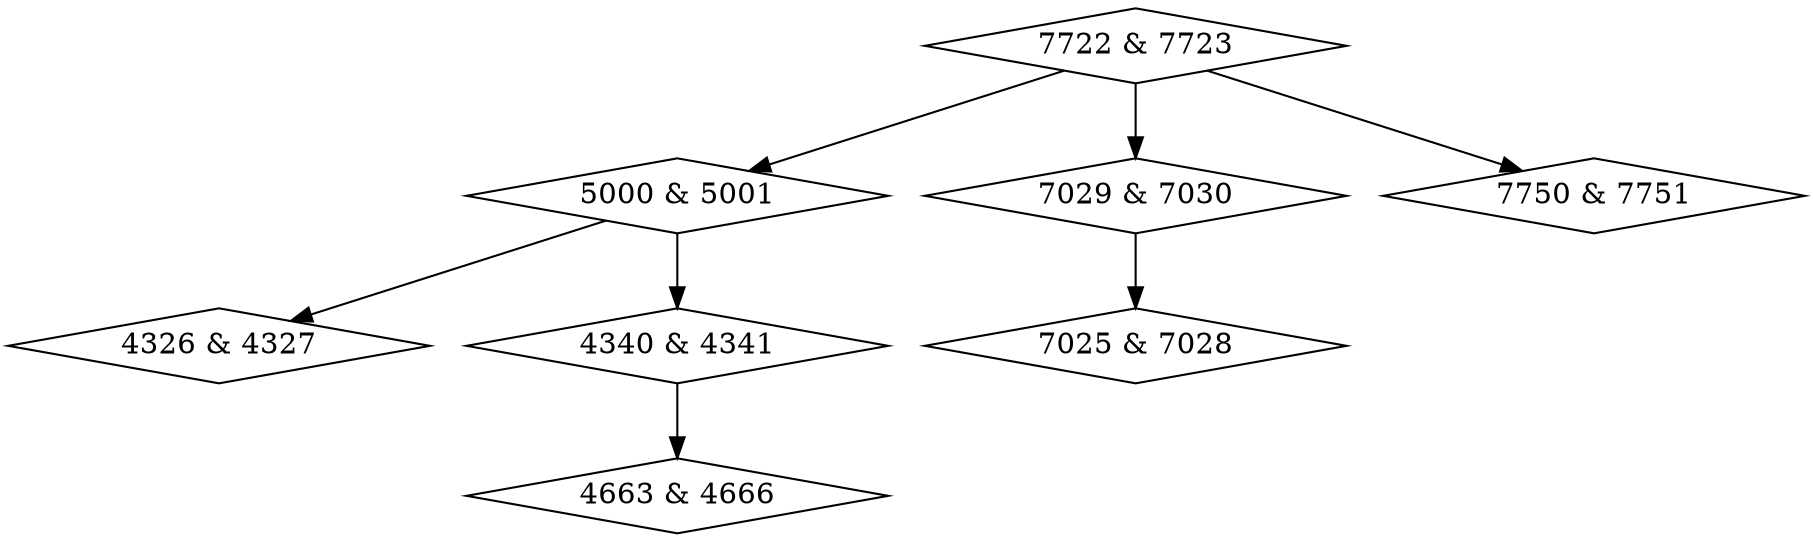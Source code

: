 digraph {
0 [label = "4326 & 4327", shape = diamond];
1 [label = "4340 & 4341", shape = diamond];
2 [label = "4663 & 4666", shape = diamond];
3 [label = "5000 & 5001", shape = diamond];
4 [label = "7025 & 7028", shape = diamond];
5 [label = "7029 & 7030", shape = diamond];
6 [label = "7722 & 7723", shape = diamond];
7 [label = "7750 & 7751", shape = diamond];
1->2;
3->0;
3->1;
5->4;
6->3;
6->5;
6->7;
}
